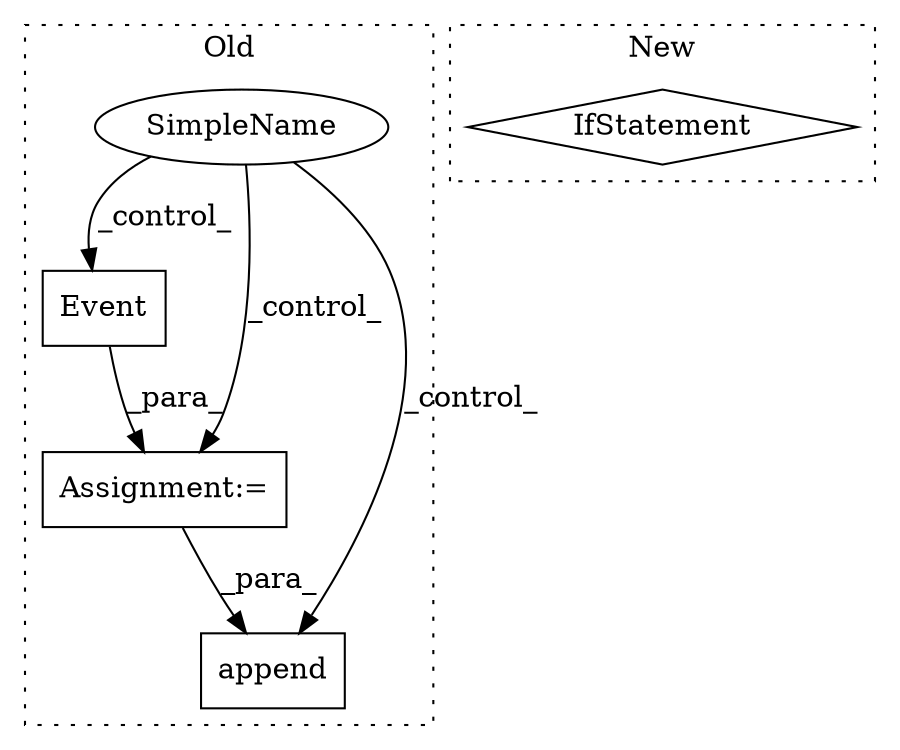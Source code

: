 digraph G {
subgraph cluster0 {
1 [label="Event" a="32" s="1153,1188" l="6,1" shape="box"];
3 [label="Assignment:=" a="7" s="1152" l="1" shape="box"];
4 [label="append" a="32" s="1206,1215" l="7,1" shape="box"];
5 [label="SimpleName" a="42" s="955" l="8" shape="ellipse"];
label = "Old";
style="dotted";
}
subgraph cluster1 {
2 [label="IfStatement" a="25" s="954,966" l="4,2" shape="diamond"];
label = "New";
style="dotted";
}
1 -> 3 [label="_para_"];
3 -> 4 [label="_para_"];
5 -> 1 [label="_control_"];
5 -> 4 [label="_control_"];
5 -> 3 [label="_control_"];
}